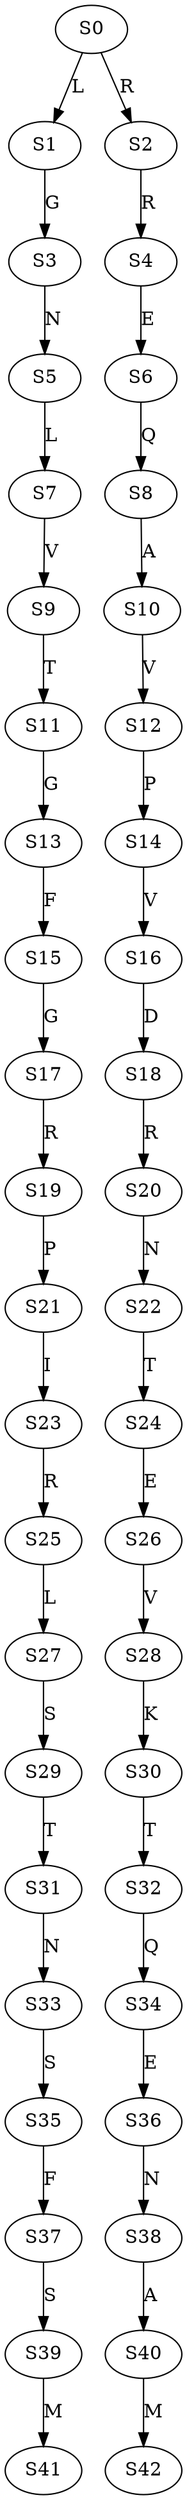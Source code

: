 strict digraph  {
	S0 -> S1 [ label = L ];
	S0 -> S2 [ label = R ];
	S1 -> S3 [ label = G ];
	S2 -> S4 [ label = R ];
	S3 -> S5 [ label = N ];
	S4 -> S6 [ label = E ];
	S5 -> S7 [ label = L ];
	S6 -> S8 [ label = Q ];
	S7 -> S9 [ label = V ];
	S8 -> S10 [ label = A ];
	S9 -> S11 [ label = T ];
	S10 -> S12 [ label = V ];
	S11 -> S13 [ label = G ];
	S12 -> S14 [ label = P ];
	S13 -> S15 [ label = F ];
	S14 -> S16 [ label = V ];
	S15 -> S17 [ label = G ];
	S16 -> S18 [ label = D ];
	S17 -> S19 [ label = R ];
	S18 -> S20 [ label = R ];
	S19 -> S21 [ label = P ];
	S20 -> S22 [ label = N ];
	S21 -> S23 [ label = I ];
	S22 -> S24 [ label = T ];
	S23 -> S25 [ label = R ];
	S24 -> S26 [ label = E ];
	S25 -> S27 [ label = L ];
	S26 -> S28 [ label = V ];
	S27 -> S29 [ label = S ];
	S28 -> S30 [ label = K ];
	S29 -> S31 [ label = T ];
	S30 -> S32 [ label = T ];
	S31 -> S33 [ label = N ];
	S32 -> S34 [ label = Q ];
	S33 -> S35 [ label = S ];
	S34 -> S36 [ label = E ];
	S35 -> S37 [ label = F ];
	S36 -> S38 [ label = N ];
	S37 -> S39 [ label = S ];
	S38 -> S40 [ label = A ];
	S39 -> S41 [ label = M ];
	S40 -> S42 [ label = M ];
}
